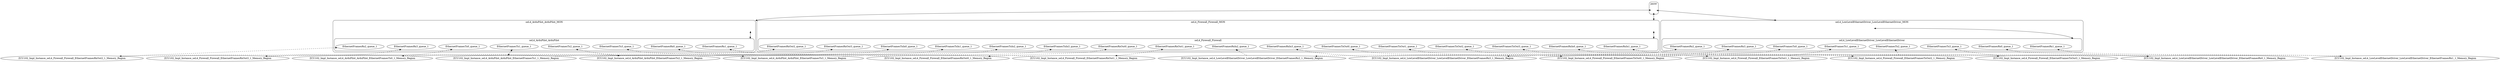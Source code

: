 digraph microkit {
  compound=true;

  // protection domains
  graph [style=rounded]
  subgraph cluster_seL4_ArduPilot_ArduPilot_MON {
    label = "seL4_ArduPilot_ArduPilot_MON";
    seL4_ArduPilot_ArduPilot_MON_INVIS [label="", style=invis, width=.5, height=.5, fixedsize=true]

    graph [style=rounded]
    subgraph cluster_seL4_ArduPilot_ArduPilot {
      label = "seL4_ArduPilot_ArduPilot";
      seL4_ArduPilot_ArduPilot_INVIS [label="", style=invis, width=.5, height=.5, fixedsize=true]

      pd_seL4_ArduPilot_ArduPilot_EthernetFramesTx0_queue_1 [label=EthernetFramesTx0_queue_1];
      pd_seL4_ArduPilot_ArduPilot_EthernetFramesTx1_queue_1 [label=EthernetFramesTx1_queue_1];
      pd_seL4_ArduPilot_ArduPilot_EthernetFramesTx2_queue_1 [label=EthernetFramesTx2_queue_1];
      pd_seL4_ArduPilot_ArduPilot_EthernetFramesTx3_queue_1 [label=EthernetFramesTx3_queue_1];
      pd_seL4_ArduPilot_ArduPilot_EthernetFramesRx0_queue_1 [label=EthernetFramesRx0_queue_1];
      pd_seL4_ArduPilot_ArduPilot_EthernetFramesRx1_queue_1 [label=EthernetFramesRx1_queue_1];
      pd_seL4_ArduPilot_ArduPilot_EthernetFramesRx2_queue_1 [label=EthernetFramesRx2_queue_1];
      pd_seL4_ArduPilot_ArduPilot_EthernetFramesRx3_queue_1 [label=EthernetFramesRx3_queue_1];
    }
  }

  graph [style=rounded]
  subgraph cluster_seL4_Firewall_Firewall_MON {
    label = "seL4_Firewall_Firewall_MON";
    seL4_Firewall_Firewall_MON_INVIS [label="", style=invis, width=.5, height=.5, fixedsize=true]

    graph [style=rounded]
    subgraph cluster_seL4_Firewall_Firewall {
      label = "seL4_Firewall_Firewall";
      seL4_Firewall_Firewall_INVIS [label="", style=invis, width=.5, height=.5, fixedsize=true]

      pd_seL4_Firewall_Firewall_EthernetFramesTxIn0_queue_1 [label=EthernetFramesTxIn0_queue_1];
      pd_seL4_Firewall_Firewall_EthernetFramesTxIn1_queue_1 [label=EthernetFramesTxIn1_queue_1];
      pd_seL4_Firewall_Firewall_EthernetFramesTxIn2_queue_1 [label=EthernetFramesTxIn2_queue_1];
      pd_seL4_Firewall_Firewall_EthernetFramesTxIn3_queue_1 [label=EthernetFramesTxIn3_queue_1];
      pd_seL4_Firewall_Firewall_EthernetFramesRxOut0_queue_1 [label=EthernetFramesRxOut0_queue_1];
      pd_seL4_Firewall_Firewall_EthernetFramesRxOut1_queue_1 [label=EthernetFramesRxOut1_queue_1];
      pd_seL4_Firewall_Firewall_EthernetFramesRxOut2_queue_1 [label=EthernetFramesRxOut2_queue_1];
      pd_seL4_Firewall_Firewall_EthernetFramesRxOut3_queue_1 [label=EthernetFramesRxOut3_queue_1];
      pd_seL4_Firewall_Firewall_EthernetFramesTxOut0_queue_1 [label=EthernetFramesTxOut0_queue_1];
      pd_seL4_Firewall_Firewall_EthernetFramesTxOut1_queue_1 [label=EthernetFramesTxOut1_queue_1];
      pd_seL4_Firewall_Firewall_EthernetFramesTxOut2_queue_1 [label=EthernetFramesTxOut2_queue_1];
      pd_seL4_Firewall_Firewall_EthernetFramesTxOut3_queue_1 [label=EthernetFramesTxOut3_queue_1];
      pd_seL4_Firewall_Firewall_EthernetFramesRxIn0_queue_1 [label=EthernetFramesRxIn0_queue_1];
      pd_seL4_Firewall_Firewall_EthernetFramesRxIn1_queue_1 [label=EthernetFramesRxIn1_queue_1];
      pd_seL4_Firewall_Firewall_EthernetFramesRxIn2_queue_1 [label=EthernetFramesRxIn2_queue_1];
      pd_seL4_Firewall_Firewall_EthernetFramesRxIn3_queue_1 [label=EthernetFramesRxIn3_queue_1];
    }
  }

  graph [style=rounded]
  subgraph cluster_seL4_LowLevelEthernetDriver_LowLevelEthernetDriver_MON {
    label = "seL4_LowLevelEthernetDriver_LowLevelEthernetDriver_MON";
    seL4_LowLevelEthernetDriver_LowLevelEthernetDriver_MON_INVIS [label="", style=invis, width=.5, height=.5, fixedsize=true]

    graph [style=rounded]
    subgraph cluster_seL4_LowLevelEthernetDriver_LowLevelEthernetDriver {
      label = "seL4_LowLevelEthernetDriver_LowLevelEthernetDriver";
      seL4_LowLevelEthernetDriver_LowLevelEthernetDriver_INVIS [label="", style=invis, width=.5, height=.5, fixedsize=true]

      pd_seL4_LowLevelEthernetDriver_LowLevelEthernetDriver_EthernetFramesTx0_queue_1 [label=EthernetFramesTx0_queue_1];
      pd_seL4_LowLevelEthernetDriver_LowLevelEthernetDriver_EthernetFramesTx1_queue_1 [label=EthernetFramesTx1_queue_1];
      pd_seL4_LowLevelEthernetDriver_LowLevelEthernetDriver_EthernetFramesTx2_queue_1 [label=EthernetFramesTx2_queue_1];
      pd_seL4_LowLevelEthernetDriver_LowLevelEthernetDriver_EthernetFramesTx3_queue_1 [label=EthernetFramesTx3_queue_1];
      pd_seL4_LowLevelEthernetDriver_LowLevelEthernetDriver_EthernetFramesRx0_queue_1 [label=EthernetFramesRx0_queue_1];
      pd_seL4_LowLevelEthernetDriver_LowLevelEthernetDriver_EthernetFramesRx1_queue_1 [label=EthernetFramesRx1_queue_1];
      pd_seL4_LowLevelEthernetDriver_LowLevelEthernetDriver_EthernetFramesRx2_queue_1 [label=EthernetFramesRx2_queue_1];
      pd_seL4_LowLevelEthernetDriver_LowLevelEthernetDriver_EthernetFramesRx3_queue_1 [label=EthernetFramesRx3_queue_1];
    }
  }

  graph [style=rounded]
  subgraph cluster_pacer {
    label = "pacer";
    pacer_INVIS [label="", style=invis, width=.5, height=.5, fixedsize=true]

  }

  // memory regions
  ZCU102_Impl_Instance_seL4_ArduPilot_ArduPilot_EthernetFramesTx0_1_Memory_Region;

  ZCU102_Impl_Instance_seL4_ArduPilot_ArduPilot_EthernetFramesTx1_1_Memory_Region;

  ZCU102_Impl_Instance_seL4_ArduPilot_ArduPilot_EthernetFramesTx2_1_Memory_Region;

  ZCU102_Impl_Instance_seL4_ArduPilot_ArduPilot_EthernetFramesTx3_1_Memory_Region;

  ZCU102_Impl_Instance_seL4_Firewall_Firewall_EthernetFramesRxOut0_1_Memory_Region;

  ZCU102_Impl_Instance_seL4_Firewall_Firewall_EthernetFramesRxOut1_1_Memory_Region;

  ZCU102_Impl_Instance_seL4_Firewall_Firewall_EthernetFramesRxOut2_1_Memory_Region;

  ZCU102_Impl_Instance_seL4_Firewall_Firewall_EthernetFramesRxOut3_1_Memory_Region;

  ZCU102_Impl_Instance_seL4_Firewall_Firewall_EthernetFramesTxOut0_1_Memory_Region;

  ZCU102_Impl_Instance_seL4_Firewall_Firewall_EthernetFramesTxOut1_1_Memory_Region;

  ZCU102_Impl_Instance_seL4_Firewall_Firewall_EthernetFramesTxOut2_1_Memory_Region;

  ZCU102_Impl_Instance_seL4_Firewall_Firewall_EthernetFramesTxOut3_1_Memory_Region;

  ZCU102_Impl_Instance_seL4_LowLevelEthernetDriver_LowLevelEthernetDriver_EthernetFramesRx0_1_Memory_Region;

  ZCU102_Impl_Instance_seL4_LowLevelEthernetDriver_LowLevelEthernetDriver_EthernetFramesRx1_1_Memory_Region;

  ZCU102_Impl_Instance_seL4_LowLevelEthernetDriver_LowLevelEthernetDriver_EthernetFramesRx2_1_Memory_Region;

  ZCU102_Impl_Instance_seL4_LowLevelEthernetDriver_LowLevelEthernetDriver_EthernetFramesRx3_1_Memory_Region;

  // channels
  pacer_INVIS -> seL4_ArduPilot_ArduPilot_MON_INVIS [lhead=cluster_seL4_ArduPilot_ArduPilot_MON, minlen=2, dir=both];
  seL4_ArduPilot_ArduPilot_MON_INVIS -> seL4_ArduPilot_ArduPilot_INVIS [lhead=cluster_seL4_ArduPilot_ArduPilot, minlen=2, dir=both];
  pacer_INVIS -> seL4_Firewall_Firewall_MON_INVIS [lhead=cluster_seL4_Firewall_Firewall_MON, minlen=2, dir=both];
  seL4_Firewall_Firewall_MON_INVIS -> seL4_Firewall_Firewall_INVIS [lhead=cluster_seL4_Firewall_Firewall, minlen=2, dir=both];
  pacer_INVIS -> seL4_LowLevelEthernetDriver_LowLevelEthernetDriver_MON_INVIS [lhead=cluster_seL4_LowLevelEthernetDriver_LowLevelEthernetDriver_MON, minlen=2, dir=both];
  seL4_LowLevelEthernetDriver_LowLevelEthernetDriver_MON_INVIS -> seL4_LowLevelEthernetDriver_LowLevelEthernetDriver_INVIS [lhead=cluster_seL4_LowLevelEthernetDriver_LowLevelEthernetDriver, minlen=2, dir=both];

  // shared memory mappings
  pd_seL4_ArduPilot_ArduPilot_EthernetFramesTx0_queue_1 -> ZCU102_Impl_Instance_seL4_ArduPilot_ArduPilot_EthernetFramesTx0_1_Memory_Region [dir=both, style=dashed];
  pd_seL4_ArduPilot_ArduPilot_EthernetFramesTx1_queue_1 -> ZCU102_Impl_Instance_seL4_ArduPilot_ArduPilot_EthernetFramesTx1_1_Memory_Region [dir=both, style=dashed];
  pd_seL4_ArduPilot_ArduPilot_EthernetFramesTx2_queue_1 -> ZCU102_Impl_Instance_seL4_ArduPilot_ArduPilot_EthernetFramesTx2_1_Memory_Region [dir=both, style=dashed];
  pd_seL4_ArduPilot_ArduPilot_EthernetFramesTx3_queue_1 -> ZCU102_Impl_Instance_seL4_ArduPilot_ArduPilot_EthernetFramesTx3_1_Memory_Region [dir=both, style=dashed];
  pd_seL4_ArduPilot_ArduPilot_EthernetFramesRx0_queue_1 -> ZCU102_Impl_Instance_seL4_Firewall_Firewall_EthernetFramesRxOut0_1_Memory_Region [dir=back, style=dashed];
  pd_seL4_ArduPilot_ArduPilot_EthernetFramesRx1_queue_1 -> ZCU102_Impl_Instance_seL4_Firewall_Firewall_EthernetFramesRxOut1_1_Memory_Region [dir=back, style=dashed];
  pd_seL4_ArduPilot_ArduPilot_EthernetFramesRx2_queue_1 -> ZCU102_Impl_Instance_seL4_Firewall_Firewall_EthernetFramesRxOut2_1_Memory_Region [dir=back, style=dashed];
  pd_seL4_ArduPilot_ArduPilot_EthernetFramesRx3_queue_1 -> ZCU102_Impl_Instance_seL4_Firewall_Firewall_EthernetFramesRxOut3_1_Memory_Region [dir=back, style=dashed];
  pd_seL4_Firewall_Firewall_EthernetFramesTxIn0_queue_1 -> ZCU102_Impl_Instance_seL4_ArduPilot_ArduPilot_EthernetFramesTx0_1_Memory_Region [dir=back, style=dashed];
  pd_seL4_Firewall_Firewall_EthernetFramesTxIn1_queue_1 -> ZCU102_Impl_Instance_seL4_ArduPilot_ArduPilot_EthernetFramesTx1_1_Memory_Region [dir=back, style=dashed];
  pd_seL4_Firewall_Firewall_EthernetFramesTxIn2_queue_1 -> ZCU102_Impl_Instance_seL4_ArduPilot_ArduPilot_EthernetFramesTx2_1_Memory_Region [dir=back, style=dashed];
  pd_seL4_Firewall_Firewall_EthernetFramesTxIn3_queue_1 -> ZCU102_Impl_Instance_seL4_ArduPilot_ArduPilot_EthernetFramesTx3_1_Memory_Region [dir=back, style=dashed];
  pd_seL4_Firewall_Firewall_EthernetFramesRxOut0_queue_1 -> ZCU102_Impl_Instance_seL4_Firewall_Firewall_EthernetFramesRxOut0_1_Memory_Region [dir=both, style=dashed];
  pd_seL4_Firewall_Firewall_EthernetFramesRxOut1_queue_1 -> ZCU102_Impl_Instance_seL4_Firewall_Firewall_EthernetFramesRxOut1_1_Memory_Region [dir=both, style=dashed];
  pd_seL4_Firewall_Firewall_EthernetFramesRxOut2_queue_1 -> ZCU102_Impl_Instance_seL4_Firewall_Firewall_EthernetFramesRxOut2_1_Memory_Region [dir=both, style=dashed];
  pd_seL4_Firewall_Firewall_EthernetFramesRxOut3_queue_1 -> ZCU102_Impl_Instance_seL4_Firewall_Firewall_EthernetFramesRxOut3_1_Memory_Region [dir=both, style=dashed];
  pd_seL4_Firewall_Firewall_EthernetFramesTxOut0_queue_1 -> ZCU102_Impl_Instance_seL4_Firewall_Firewall_EthernetFramesTxOut0_1_Memory_Region [dir=both, style=dashed];
  pd_seL4_Firewall_Firewall_EthernetFramesTxOut1_queue_1 -> ZCU102_Impl_Instance_seL4_Firewall_Firewall_EthernetFramesTxOut1_1_Memory_Region [dir=both, style=dashed];
  pd_seL4_Firewall_Firewall_EthernetFramesTxOut2_queue_1 -> ZCU102_Impl_Instance_seL4_Firewall_Firewall_EthernetFramesTxOut2_1_Memory_Region [dir=both, style=dashed];
  pd_seL4_Firewall_Firewall_EthernetFramesTxOut3_queue_1 -> ZCU102_Impl_Instance_seL4_Firewall_Firewall_EthernetFramesTxOut3_1_Memory_Region [dir=both, style=dashed];
  pd_seL4_Firewall_Firewall_EthernetFramesRxIn0_queue_1 -> ZCU102_Impl_Instance_seL4_LowLevelEthernetDriver_LowLevelEthernetDriver_EthernetFramesRx0_1_Memory_Region [dir=back, style=dashed];
  pd_seL4_Firewall_Firewall_EthernetFramesRxIn1_queue_1 -> ZCU102_Impl_Instance_seL4_LowLevelEthernetDriver_LowLevelEthernetDriver_EthernetFramesRx1_1_Memory_Region [dir=back, style=dashed];
  pd_seL4_Firewall_Firewall_EthernetFramesRxIn2_queue_1 -> ZCU102_Impl_Instance_seL4_LowLevelEthernetDriver_LowLevelEthernetDriver_EthernetFramesRx2_1_Memory_Region [dir=back, style=dashed];
  pd_seL4_Firewall_Firewall_EthernetFramesRxIn3_queue_1 -> ZCU102_Impl_Instance_seL4_LowLevelEthernetDriver_LowLevelEthernetDriver_EthernetFramesRx3_1_Memory_Region [dir=back, style=dashed];
  pd_seL4_LowLevelEthernetDriver_LowLevelEthernetDriver_EthernetFramesTx0_queue_1 -> ZCU102_Impl_Instance_seL4_Firewall_Firewall_EthernetFramesTxOut0_1_Memory_Region [dir=back, style=dashed];
  pd_seL4_LowLevelEthernetDriver_LowLevelEthernetDriver_EthernetFramesTx1_queue_1 -> ZCU102_Impl_Instance_seL4_Firewall_Firewall_EthernetFramesTxOut1_1_Memory_Region [dir=back, style=dashed];
  pd_seL4_LowLevelEthernetDriver_LowLevelEthernetDriver_EthernetFramesTx2_queue_1 -> ZCU102_Impl_Instance_seL4_Firewall_Firewall_EthernetFramesTxOut2_1_Memory_Region [dir=back, style=dashed];
  pd_seL4_LowLevelEthernetDriver_LowLevelEthernetDriver_EthernetFramesTx3_queue_1 -> ZCU102_Impl_Instance_seL4_Firewall_Firewall_EthernetFramesTxOut3_1_Memory_Region [dir=back, style=dashed];
  pd_seL4_LowLevelEthernetDriver_LowLevelEthernetDriver_EthernetFramesRx0_queue_1 -> ZCU102_Impl_Instance_seL4_LowLevelEthernetDriver_LowLevelEthernetDriver_EthernetFramesRx0_1_Memory_Region [dir=both, style=dashed];
  pd_seL4_LowLevelEthernetDriver_LowLevelEthernetDriver_EthernetFramesRx1_queue_1 -> ZCU102_Impl_Instance_seL4_LowLevelEthernetDriver_LowLevelEthernetDriver_EthernetFramesRx1_1_Memory_Region [dir=both, style=dashed];
  pd_seL4_LowLevelEthernetDriver_LowLevelEthernetDriver_EthernetFramesRx2_queue_1 -> ZCU102_Impl_Instance_seL4_LowLevelEthernetDriver_LowLevelEthernetDriver_EthernetFramesRx2_1_Memory_Region [dir=both, style=dashed];
  pd_seL4_LowLevelEthernetDriver_LowLevelEthernetDriver_EthernetFramesRx3_queue_1 -> ZCU102_Impl_Instance_seL4_LowLevelEthernetDriver_LowLevelEthernetDriver_EthernetFramesRx3_1_Memory_Region [dir=both, style=dashed];
}